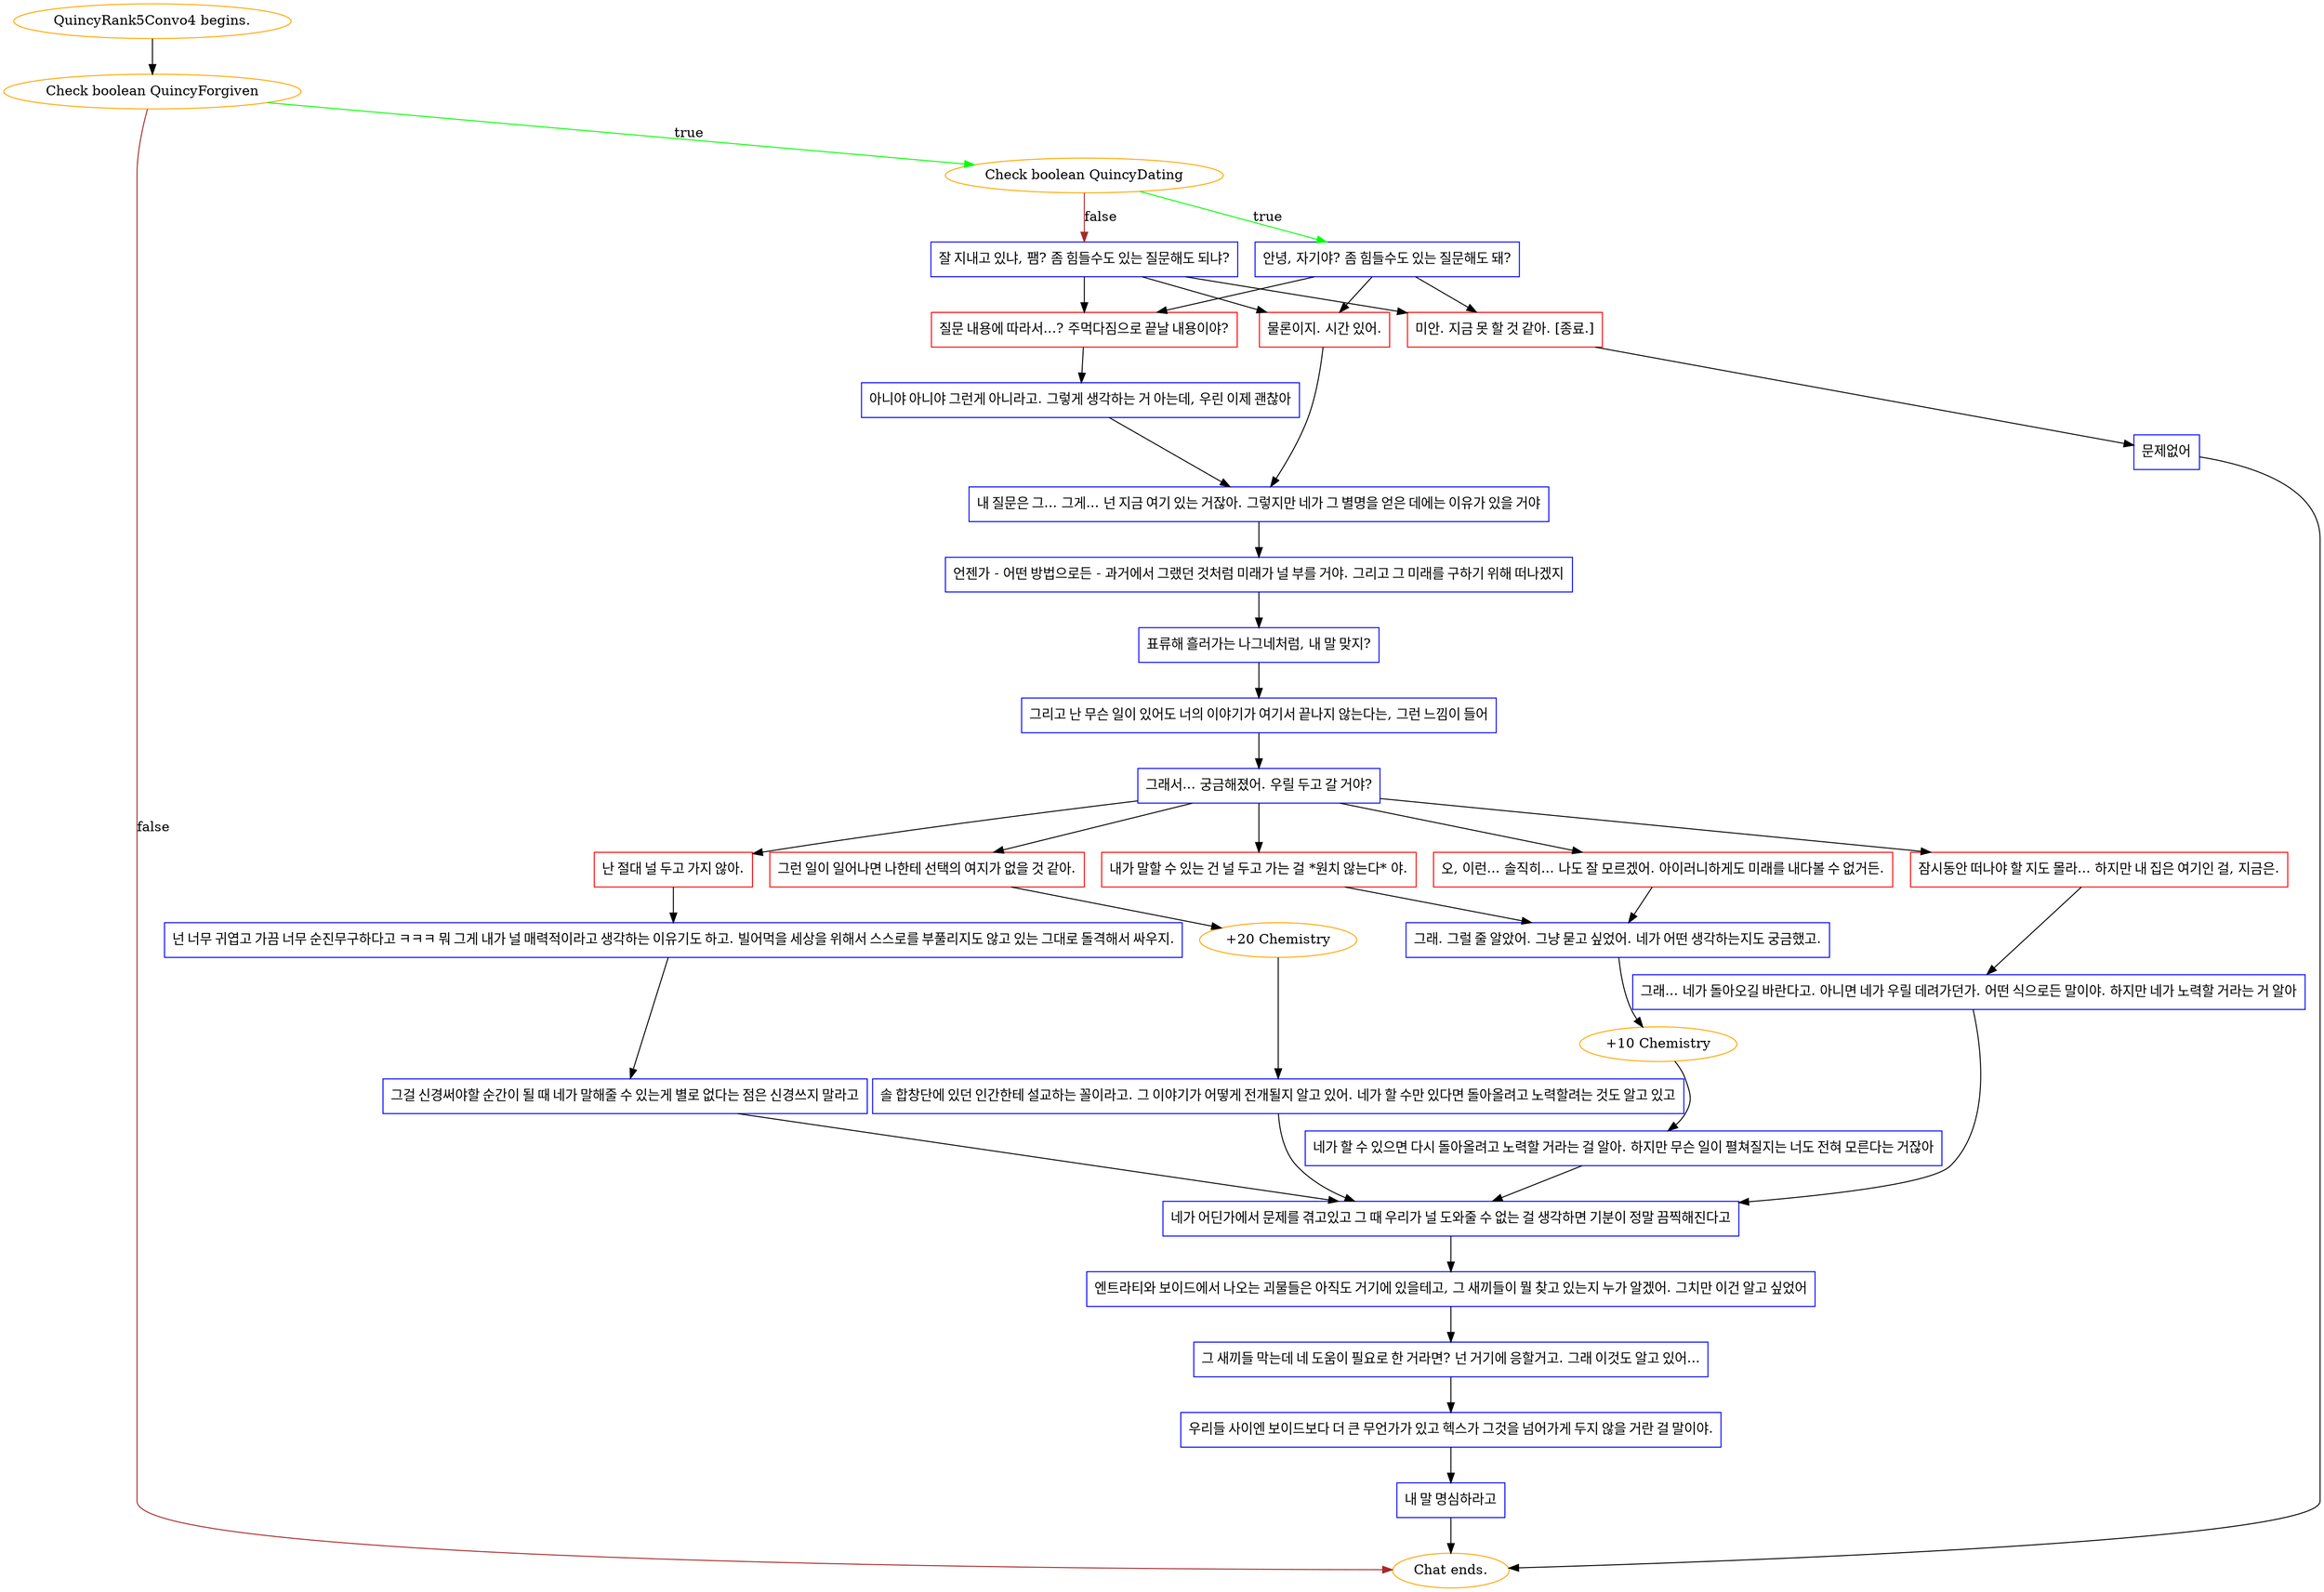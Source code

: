 digraph {
	"QuincyRank5Convo4 begins." [color=orange];
		"QuincyRank5Convo4 begins." -> j3682081283;
	j3682081283 [label="Check boolean QuincyForgiven",color=orange];
		j3682081283 -> j3034684252 [label=true,color=green];
		j3682081283 -> "Chat ends." [label=false,color=brown];
	j3034684252 [label="Check boolean QuincyDating",color=orange];
		j3034684252 -> j2790757782 [label=true,color=green];
		j3034684252 -> j1462767490 [label=false,color=brown];
	"Chat ends." [color=orange];
	j2790757782 [label="안녕, 자기야? 좀 힘들수도 있는 질문해도 돼?",shape=box,color=blue];
		j2790757782 -> j3406953520;
		j2790757782 -> j2593011522;
		j2790757782 -> j3666089735;
	j1462767490 [label="잘 지내고 있냐, 팸? 좀 힘들수도 있는 질문해도 되냐?",shape=box,color=blue];
		j1462767490 -> j3406953520;
		j1462767490 -> j2593011522;
		j1462767490 -> j3666089735;
	j3406953520 [label="질문 내용에 따라서...? 주먹다짐으로 끝날 내용이야?",shape=box,color=red];
		j3406953520 -> j4270664428;
	j2593011522 [label="물론이지. 시간 있어.",shape=box,color=red];
		j2593011522 -> j1979952993;
	j3666089735 [label="미안. 지금 못 할 것 같아. [종료.]",shape=box,color=red];
		j3666089735 -> j900600219;
	j4270664428 [label="아니야 아니야 그런게 아니라고. 그렇게 생각하는 거 아는데, 우린 이제 괜찮아",shape=box,color=blue];
		j4270664428 -> j1979952993;
	j1979952993 [label="내 질문은 그... 그게... 넌 지금 여기 있는 거잖아. 그렇지만 네가 그 별명을 얻은 데에는 이유가 있을 거야",shape=box,color=blue];
		j1979952993 -> j559255139;
	j900600219 [label="문제없어",shape=box,color=blue];
		j900600219 -> "Chat ends.";
	j559255139 [label="언젠가 - 어떤 방법으로든 - 과거에서 그랬던 것처럼 미래가 널 부를 거야. 그리고 그 미래를 구하기 위해 떠나겠지",shape=box,color=blue];
		j559255139 -> j2896609085;
	j2896609085 [label="표류해 흘러가는 나그네처럼, 내 말 맞지?",shape=box,color=blue];
		j2896609085 -> j862800079;
	j862800079 [label="그리고 난 무슨 일이 있어도 너의 이야기가 여기서 끝나지 않는다는, 그런 느낌이 들어",shape=box,color=blue];
		j862800079 -> j3267789496;
	j3267789496 [label="그래서... 궁금해졌어. 우릴 두고 갈 거야?",shape=box,color=blue];
		j3267789496 -> j3957527863;
		j3267789496 -> j2033237044;
		j3267789496 -> j1951103193;
		j3267789496 -> j2867513131;
		j3267789496 -> j979459025;
	j3957527863 [label="오, 이런... 솔직히... 나도 잘 모르겠어. 아이러니하게도 미래를 내다볼 수 없거든.",shape=box,color=red];
		j3957527863 -> j3316572264;
	j2033237044 [label="내가 말할 수 있는 건 널 두고 가는 걸 *원치 않는다* 야.",shape=box,color=red];
		j2033237044 -> j3316572264;
	j1951103193 [label="난 절대 널 두고 가지 않아.",shape=box,color=red];
		j1951103193 -> j416675622;
	j2867513131 [label="잠시동안 떠나야 할 지도 몰라... 하지만 내 집은 여기인 걸, 지금은.",shape=box,color=red];
		j2867513131 -> j231316821;
	j979459025 [label="그런 일이 일어나면 나한테 선택의 여지가 없을 것 같아.",shape=box,color=red];
		j979459025 -> j1311241934;
	j3316572264 [label="그래. 그럴 줄 알았어. 그냥 묻고 싶었어. 네가 어떤 생각하는지도 궁금했고.",shape=box,color=blue];
		j3316572264 -> j3506939744;
	j416675622 [label="넌 너무 귀엽고 가끔 너무 순진무구하다고 ㅋㅋㅋ 뭐 그게 내가 널 매력적이라고 생각하는 이유기도 하고. 빌어먹을 세상을 위해서 스스로를 부풀리지도 않고 있는 그대로 돌격해서 싸우지.",shape=box,color=blue];
		j416675622 -> j2921643168;
	j231316821 [label="그래... 네가 돌아오길 바란다고. 아니면 네가 우릴 데려가던가. 어떤 식으로든 말이야. 하지만 네가 노력할 거라는 거 알아",shape=box,color=blue];
		j231316821 -> j2468306453;
	j1311241934 [label="+20 Chemistry",color=orange];
		j1311241934 -> j1237061798;
	j3506939744 [label="+10 Chemistry",color=orange];
		j3506939744 -> j4074613878;
	j2921643168 [label="그걸 신경써야할 순간이 될 때 네가 말해줄 수 있는게 별로 없다는 점은 신경쓰지 말라고",shape=box,color=blue];
		j2921643168 -> j2468306453;
	j2468306453 [label="네가 어딘가에서 문제를 겪고있고 그 때 우리가 널 도와줄 수 없는 걸 생각하면 기분이 정말 끔찍해진다고",shape=box,color=blue];
		j2468306453 -> j2732773595;
	j1237061798 [label="솔 합창단에 있던 인간한테 설교하는 꼴이라고. 그 이야기가 어떻게 전개될지 알고 있어. 네가 할 수만 있다면 돌아올려고 노력할려는 것도 알고 있고",shape=box,color=blue];
		j1237061798 -> j2468306453;
	j4074613878 [label="네가 할 수 있으면 다시 돌아올려고 노력할 거라는 걸 알아. 하지만 무슨 일이 펼쳐질지는 너도 전혀 모른다는 거잖아",shape=box,color=blue];
		j4074613878 -> j2468306453;
	j2732773595 [label="엔트라티와 보이드에서 나오는 괴물들은 아직도 거기에 있을테고, 그 새끼들이 뭘 찾고 있는지 누가 알겠어. 그치만 이건 알고 싶었어",shape=box,color=blue];
		j2732773595 -> j1231817312;
	j1231817312 [label="그 새끼들 막는데 네 도움이 필요로 한 거라면? 넌 거기에 응할거고. 그래 이것도 알고 있어...",shape=box,color=blue];
		j1231817312 -> j3505025734;
	j3505025734 [label="우리들 사이엔 보이드보다 더 큰 무언가가 있고 헥스가 그것을 넘어가게 두지 않을 거란 걸 말이야.",shape=box,color=blue];
		j3505025734 -> j10664000;
	j10664000 [label="내 말 명심하라고",shape=box,color=blue];
		j10664000 -> "Chat ends.";
}